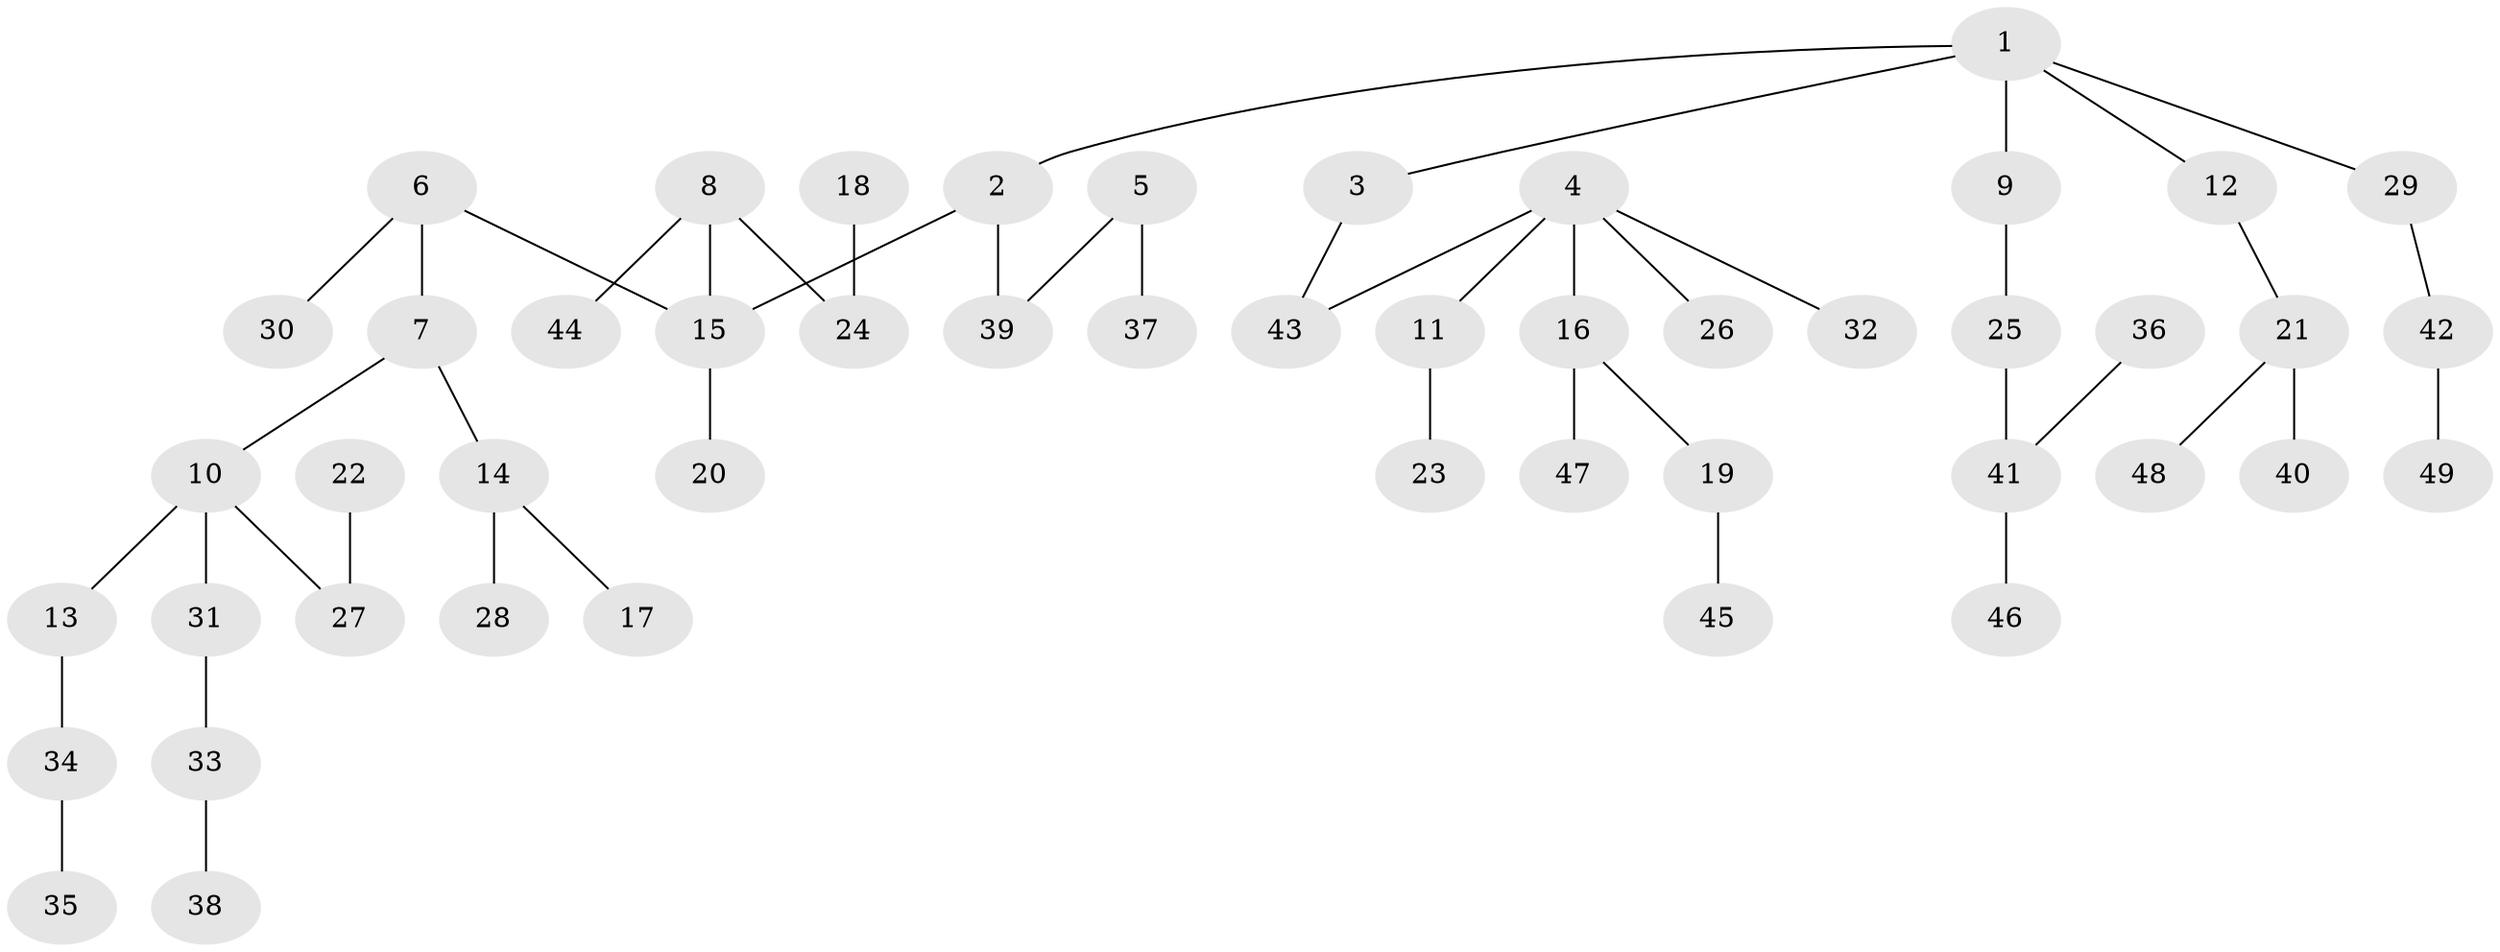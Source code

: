 // original degree distribution, {5: 0.043478260869565216, 3: 0.15942028985507245, 2: 0.30434782608695654, 4: 0.057971014492753624, 1: 0.43478260869565216}
// Generated by graph-tools (version 1.1) at 2025/37/03/04/25 23:37:22]
// undirected, 49 vertices, 48 edges
graph export_dot {
  node [color=gray90,style=filled];
  1;
  2;
  3;
  4;
  5;
  6;
  7;
  8;
  9;
  10;
  11;
  12;
  13;
  14;
  15;
  16;
  17;
  18;
  19;
  20;
  21;
  22;
  23;
  24;
  25;
  26;
  27;
  28;
  29;
  30;
  31;
  32;
  33;
  34;
  35;
  36;
  37;
  38;
  39;
  40;
  41;
  42;
  43;
  44;
  45;
  46;
  47;
  48;
  49;
  1 -- 2 [weight=1.0];
  1 -- 3 [weight=1.0];
  1 -- 9 [weight=1.0];
  1 -- 12 [weight=1.0];
  1 -- 29 [weight=1.0];
  2 -- 15 [weight=1.0];
  2 -- 39 [weight=1.0];
  3 -- 43 [weight=1.0];
  4 -- 11 [weight=1.0];
  4 -- 16 [weight=1.0];
  4 -- 26 [weight=1.0];
  4 -- 32 [weight=1.0];
  4 -- 43 [weight=1.0];
  5 -- 37 [weight=1.0];
  5 -- 39 [weight=1.0];
  6 -- 7 [weight=1.0];
  6 -- 15 [weight=1.0];
  6 -- 30 [weight=1.0];
  7 -- 10 [weight=1.0];
  7 -- 14 [weight=1.0];
  8 -- 15 [weight=1.0];
  8 -- 24 [weight=1.0];
  8 -- 44 [weight=1.0];
  9 -- 25 [weight=1.0];
  10 -- 13 [weight=1.0];
  10 -- 27 [weight=1.0];
  10 -- 31 [weight=1.0];
  11 -- 23 [weight=1.0];
  12 -- 21 [weight=1.0];
  13 -- 34 [weight=1.0];
  14 -- 17 [weight=1.0];
  14 -- 28 [weight=1.0];
  15 -- 20 [weight=1.0];
  16 -- 19 [weight=1.0];
  16 -- 47 [weight=1.0];
  18 -- 24 [weight=1.0];
  19 -- 45 [weight=1.0];
  21 -- 40 [weight=1.0];
  21 -- 48 [weight=1.0];
  22 -- 27 [weight=1.0];
  25 -- 41 [weight=1.0];
  29 -- 42 [weight=1.0];
  31 -- 33 [weight=1.0];
  33 -- 38 [weight=1.0];
  34 -- 35 [weight=1.0];
  36 -- 41 [weight=1.0];
  41 -- 46 [weight=1.0];
  42 -- 49 [weight=1.0];
}
